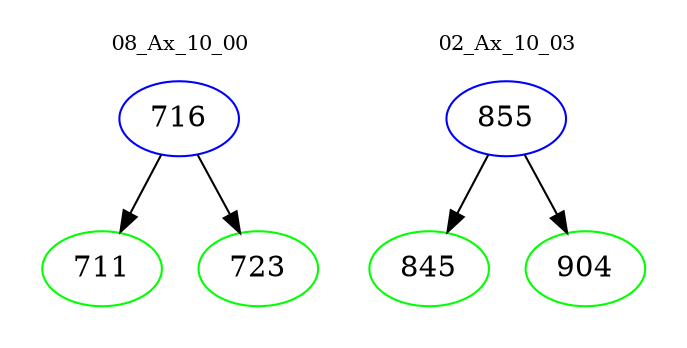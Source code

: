 digraph{
subgraph cluster_0 {
color = white
label = "08_Ax_10_00";
fontsize=10;
T0_716 [label="716", color="blue"]
T0_716 -> T0_711 [color="black"]
T0_711 [label="711", color="green"]
T0_716 -> T0_723 [color="black"]
T0_723 [label="723", color="green"]
}
subgraph cluster_1 {
color = white
label = "02_Ax_10_03";
fontsize=10;
T1_855 [label="855", color="blue"]
T1_855 -> T1_845 [color="black"]
T1_845 [label="845", color="green"]
T1_855 -> T1_904 [color="black"]
T1_904 [label="904", color="green"]
}
}
